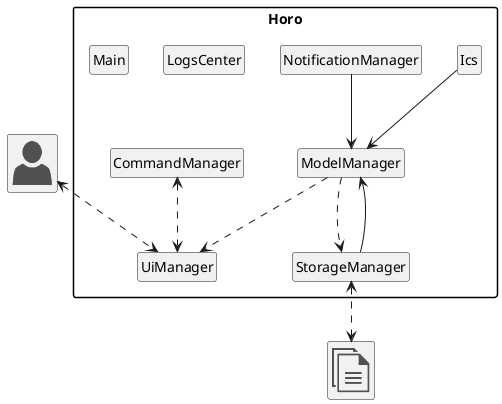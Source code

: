 @startuml
!include <office/Concepts/documents>
!include <office/Users/user>

hide circles
hide empty members
skinparam packageStyle rectangle
skinparam shadowing false

package Horo {
    class CommandManager
    class Ics
    class ModelManager
    class NotificationManager
    class StorageManager
    class UiManager

    class LogsCenter
    class Main
}

class "<$user>" as User
class "<$documents>" as Documents

CommandManager <..> UiManager
Ics --> ModelManager
ModelManager ..> UiManager
ModelManager ..> StorageManager
NotificationManager --> ModelManager
User <..> UiManager

StorageManager --> ModelManager
StorageManager <..> Documents
@enduml
